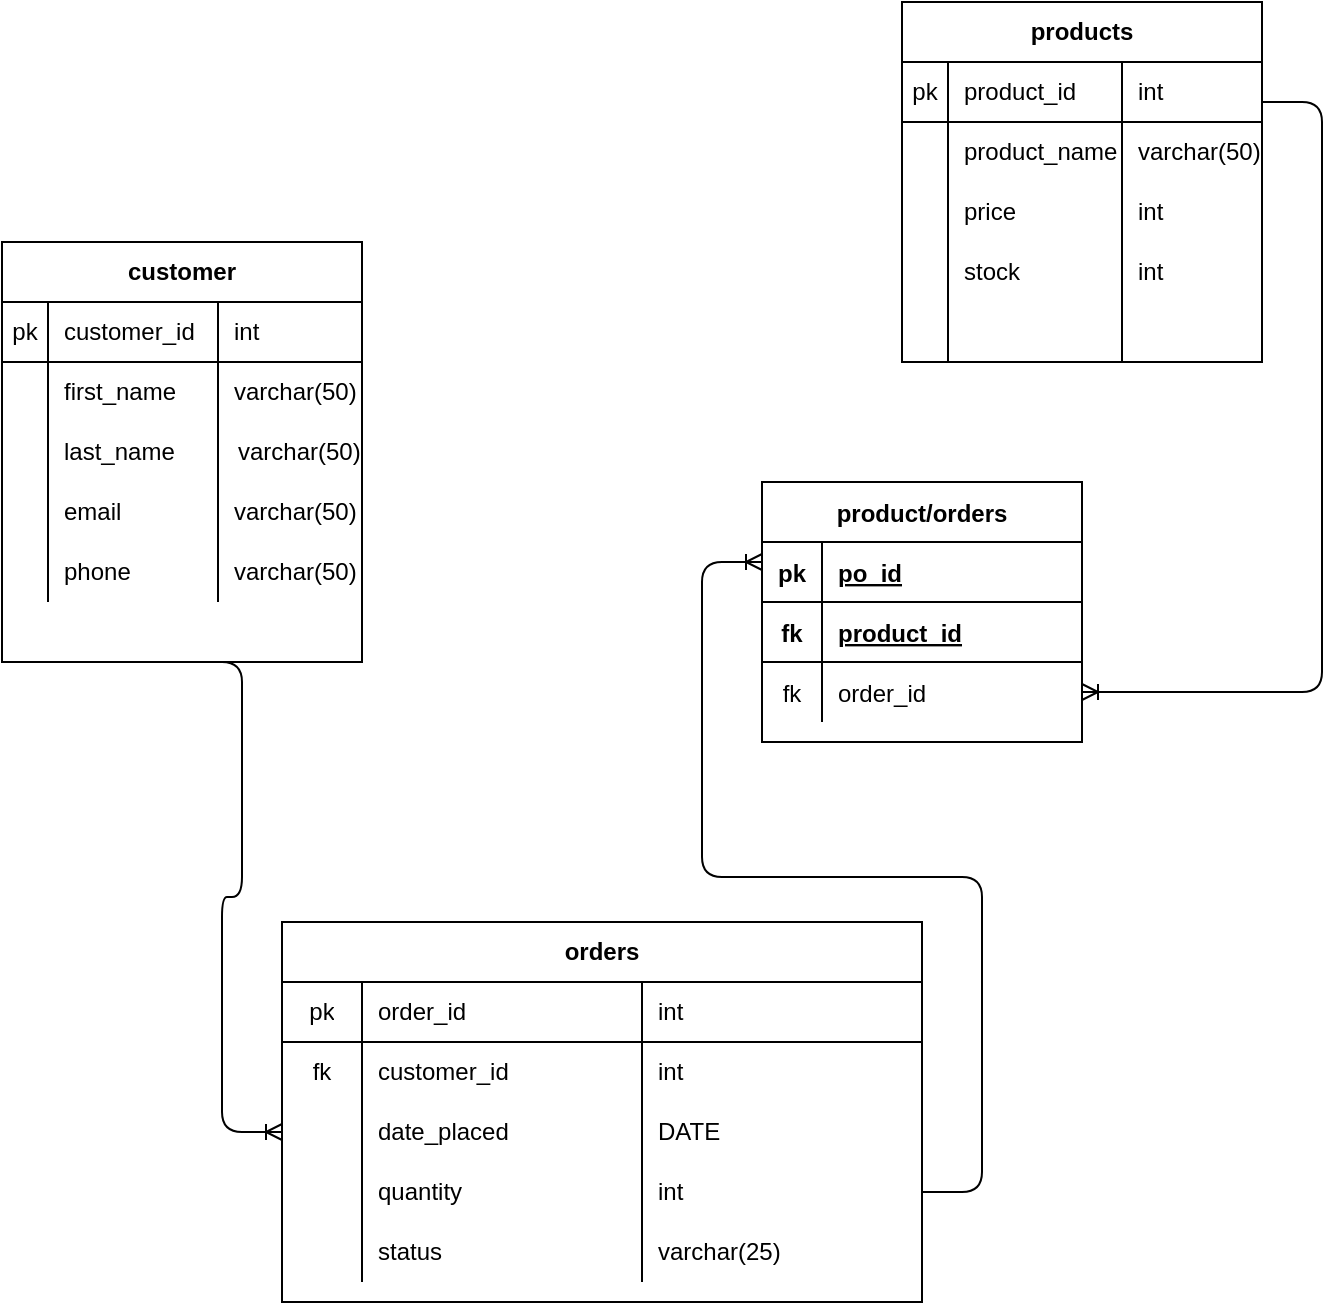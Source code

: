 <mxfile version="14.6.12" type="github">
  <diagram id="WdUzMKbhOJTNXHBL82K2" name="Page-1">
    <mxGraphModel dx="1422" dy="794" grid="1" gridSize="10" guides="1" tooltips="1" connect="1" arrows="1" fold="1" page="1" pageScale="1" pageWidth="850" pageHeight="1100" math="0" shadow="0">
      <root>
        <mxCell id="0" />
        <mxCell id="1" parent="0" />
        <mxCell id="PCMY5emXgMbDtx15MJKR-9" value="orders" style="shape=table;html=1;whiteSpace=wrap;startSize=30;container=1;collapsible=0;childLayout=tableLayout;fixedRows=1;rowLines=0;fontStyle=1;align=center;" parent="1" vertex="1">
          <mxGeometry x="180" y="530" width="320" height="190" as="geometry" />
        </mxCell>
        <mxCell id="PCMY5emXgMbDtx15MJKR-10" value="" style="shape=partialRectangle;html=1;whiteSpace=wrap;collapsible=0;dropTarget=0;pointerEvents=0;fillColor=none;top=0;left=0;bottom=1;right=0;points=[[0,0.5],[1,0.5]];portConstraint=eastwest;" parent="PCMY5emXgMbDtx15MJKR-9" vertex="1">
          <mxGeometry y="30" width="320" height="30" as="geometry" />
        </mxCell>
        <mxCell id="PCMY5emXgMbDtx15MJKR-11" value="pk" style="shape=partialRectangle;html=1;whiteSpace=wrap;connectable=0;fillColor=none;top=0;left=0;bottom=0;right=0;overflow=hidden;" parent="PCMY5emXgMbDtx15MJKR-10" vertex="1">
          <mxGeometry width="40" height="30" as="geometry" />
        </mxCell>
        <mxCell id="PCMY5emXgMbDtx15MJKR-12" value="order_id" style="shape=partialRectangle;html=1;whiteSpace=wrap;connectable=0;fillColor=none;top=0;left=0;bottom=0;right=0;align=left;spacingLeft=6;overflow=hidden;" parent="PCMY5emXgMbDtx15MJKR-10" vertex="1">
          <mxGeometry x="40" width="140" height="30" as="geometry" />
        </mxCell>
        <mxCell id="PCMY5emXgMbDtx15MJKR-66" value="int" style="shape=partialRectangle;html=1;whiteSpace=wrap;connectable=0;fillColor=none;top=0;left=0;bottom=0;right=0;align=left;spacingLeft=6;overflow=hidden;" parent="PCMY5emXgMbDtx15MJKR-10" vertex="1">
          <mxGeometry x="180" width="140" height="30" as="geometry" />
        </mxCell>
        <mxCell id="PCMY5emXgMbDtx15MJKR-16" value="" style="shape=partialRectangle;html=1;whiteSpace=wrap;collapsible=0;dropTarget=0;pointerEvents=0;fillColor=none;top=0;left=0;bottom=0;right=0;points=[[0,0.5],[1,0.5]];portConstraint=eastwest;" parent="PCMY5emXgMbDtx15MJKR-9" vertex="1">
          <mxGeometry y="60" width="320" height="30" as="geometry" />
        </mxCell>
        <mxCell id="PCMY5emXgMbDtx15MJKR-17" value="fk" style="shape=partialRectangle;html=1;whiteSpace=wrap;connectable=0;fillColor=none;top=0;left=0;bottom=0;right=0;overflow=hidden;" parent="PCMY5emXgMbDtx15MJKR-16" vertex="1">
          <mxGeometry width="40" height="30" as="geometry" />
        </mxCell>
        <mxCell id="PCMY5emXgMbDtx15MJKR-18" value="customer_id" style="shape=partialRectangle;html=1;whiteSpace=wrap;connectable=0;fillColor=none;top=0;left=0;bottom=0;right=0;align=left;spacingLeft=6;overflow=hidden;" parent="PCMY5emXgMbDtx15MJKR-16" vertex="1">
          <mxGeometry x="40" width="140" height="30" as="geometry" />
        </mxCell>
        <mxCell id="PCMY5emXgMbDtx15MJKR-68" value="int" style="shape=partialRectangle;html=1;whiteSpace=wrap;connectable=0;fillColor=none;top=0;left=0;bottom=0;right=0;align=left;spacingLeft=6;overflow=hidden;" parent="PCMY5emXgMbDtx15MJKR-16" vertex="1">
          <mxGeometry x="180" width="140" height="30" as="geometry" />
        </mxCell>
        <mxCell id="PCMY5emXgMbDtx15MJKR-48" style="shape=partialRectangle;html=1;whiteSpace=wrap;collapsible=0;dropTarget=0;pointerEvents=0;fillColor=none;top=0;left=0;bottom=0;right=0;points=[[0,0.5],[1,0.5]];portConstraint=eastwest;" parent="PCMY5emXgMbDtx15MJKR-9" vertex="1">
          <mxGeometry y="90" width="320" height="30" as="geometry" />
        </mxCell>
        <mxCell id="PCMY5emXgMbDtx15MJKR-49" style="shape=partialRectangle;html=1;whiteSpace=wrap;connectable=0;fillColor=none;top=0;left=0;bottom=0;right=0;overflow=hidden;" parent="PCMY5emXgMbDtx15MJKR-48" vertex="1">
          <mxGeometry width="40" height="30" as="geometry" />
        </mxCell>
        <mxCell id="PCMY5emXgMbDtx15MJKR-50" value="date_placed" style="shape=partialRectangle;html=1;whiteSpace=wrap;connectable=0;fillColor=none;top=0;left=0;bottom=0;right=0;align=left;spacingLeft=6;overflow=hidden;" parent="PCMY5emXgMbDtx15MJKR-48" vertex="1">
          <mxGeometry x="40" width="140" height="30" as="geometry" />
        </mxCell>
        <mxCell id="PCMY5emXgMbDtx15MJKR-69" value="DATE" style="shape=partialRectangle;html=1;whiteSpace=wrap;connectable=0;fillColor=none;top=0;left=0;bottom=0;right=0;align=left;spacingLeft=6;overflow=hidden;" parent="PCMY5emXgMbDtx15MJKR-48" vertex="1">
          <mxGeometry x="180" width="140" height="30" as="geometry" />
        </mxCell>
        <mxCell id="PCMY5emXgMbDtx15MJKR-45" style="shape=partialRectangle;html=1;whiteSpace=wrap;collapsible=0;dropTarget=0;pointerEvents=0;fillColor=none;top=0;left=0;bottom=0;right=0;points=[[0,0.5],[1,0.5]];portConstraint=eastwest;" parent="PCMY5emXgMbDtx15MJKR-9" vertex="1">
          <mxGeometry y="120" width="320" height="30" as="geometry" />
        </mxCell>
        <mxCell id="PCMY5emXgMbDtx15MJKR-46" style="shape=partialRectangle;html=1;whiteSpace=wrap;connectable=0;fillColor=none;top=0;left=0;bottom=0;right=0;overflow=hidden;" parent="PCMY5emXgMbDtx15MJKR-45" vertex="1">
          <mxGeometry width="40" height="30" as="geometry" />
        </mxCell>
        <mxCell id="PCMY5emXgMbDtx15MJKR-47" value="quantity" style="shape=partialRectangle;html=1;whiteSpace=wrap;connectable=0;fillColor=none;top=0;left=0;bottom=0;right=0;align=left;spacingLeft=6;overflow=hidden;" parent="PCMY5emXgMbDtx15MJKR-45" vertex="1">
          <mxGeometry x="40" width="140" height="30" as="geometry" />
        </mxCell>
        <mxCell id="PCMY5emXgMbDtx15MJKR-70" value="int" style="shape=partialRectangle;html=1;whiteSpace=wrap;connectable=0;fillColor=none;top=0;left=0;bottom=0;right=0;align=left;spacingLeft=6;overflow=hidden;" parent="PCMY5emXgMbDtx15MJKR-45" vertex="1">
          <mxGeometry x="180" width="140" height="30" as="geometry" />
        </mxCell>
        <mxCell id="PCMY5emXgMbDtx15MJKR-74" style="shape=partialRectangle;html=1;whiteSpace=wrap;collapsible=0;dropTarget=0;pointerEvents=0;fillColor=none;top=0;left=0;bottom=0;right=0;points=[[0,0.5],[1,0.5]];portConstraint=eastwest;" parent="PCMY5emXgMbDtx15MJKR-9" vertex="1">
          <mxGeometry y="150" width="320" height="30" as="geometry" />
        </mxCell>
        <mxCell id="PCMY5emXgMbDtx15MJKR-75" style="shape=partialRectangle;html=1;whiteSpace=wrap;connectable=0;fillColor=none;top=0;left=0;bottom=0;right=0;overflow=hidden;" parent="PCMY5emXgMbDtx15MJKR-74" vertex="1">
          <mxGeometry width="40" height="30" as="geometry" />
        </mxCell>
        <mxCell id="PCMY5emXgMbDtx15MJKR-76" value="status" style="shape=partialRectangle;html=1;whiteSpace=wrap;connectable=0;fillColor=none;top=0;left=0;bottom=0;right=0;align=left;spacingLeft=6;overflow=hidden;" parent="PCMY5emXgMbDtx15MJKR-74" vertex="1">
          <mxGeometry x="40" width="140" height="30" as="geometry" />
        </mxCell>
        <mxCell id="PCMY5emXgMbDtx15MJKR-77" value="&lt;span&gt;varchar(25)&lt;/span&gt;" style="shape=partialRectangle;html=1;whiteSpace=wrap;connectable=0;fillColor=none;top=0;left=0;bottom=0;right=0;align=left;spacingLeft=6;overflow=hidden;" parent="PCMY5emXgMbDtx15MJKR-74" vertex="1">
          <mxGeometry x="180" width="140" height="30" as="geometry" />
        </mxCell>
        <mxCell id="PCMY5emXgMbDtx15MJKR-19" value="customer" style="shape=table;html=1;whiteSpace=wrap;startSize=30;container=1;collapsible=0;childLayout=tableLayout;fixedRows=1;rowLines=0;fontStyle=1;align=center;" parent="1" vertex="1">
          <mxGeometry x="40" y="190" width="180" height="210" as="geometry" />
        </mxCell>
        <mxCell id="PCMY5emXgMbDtx15MJKR-20" value="" style="shape=partialRectangle;html=1;whiteSpace=wrap;collapsible=0;dropTarget=0;pointerEvents=0;fillColor=none;top=0;left=0;bottom=1;right=0;points=[[0,0.5],[1,0.5]];portConstraint=eastwest;" parent="PCMY5emXgMbDtx15MJKR-19" vertex="1">
          <mxGeometry y="30" width="180" height="30" as="geometry" />
        </mxCell>
        <mxCell id="PCMY5emXgMbDtx15MJKR-21" value="pk" style="shape=partialRectangle;html=1;whiteSpace=wrap;connectable=0;fillColor=none;top=0;left=0;bottom=0;right=0;overflow=hidden;" parent="PCMY5emXgMbDtx15MJKR-20" vertex="1">
          <mxGeometry width="23" height="30" as="geometry" />
        </mxCell>
        <mxCell id="PCMY5emXgMbDtx15MJKR-22" value="customer_id" style="shape=partialRectangle;html=1;whiteSpace=wrap;connectable=0;fillColor=none;top=0;left=0;bottom=0;right=0;align=left;spacingLeft=6;overflow=hidden;" parent="PCMY5emXgMbDtx15MJKR-20" vertex="1">
          <mxGeometry x="23" width="85" height="30" as="geometry" />
        </mxCell>
        <mxCell id="PCMY5emXgMbDtx15MJKR-59" value="int" style="shape=partialRectangle;html=1;whiteSpace=wrap;connectable=0;fillColor=none;top=0;left=0;bottom=0;right=0;align=left;spacingLeft=6;overflow=hidden;" parent="PCMY5emXgMbDtx15MJKR-20" vertex="1">
          <mxGeometry x="108" width="72" height="30" as="geometry" />
        </mxCell>
        <mxCell id="PCMY5emXgMbDtx15MJKR-23" value="" style="shape=partialRectangle;html=1;whiteSpace=wrap;collapsible=0;dropTarget=0;pointerEvents=0;fillColor=none;top=0;left=0;bottom=0;right=0;points=[[0,0.5],[1,0.5]];portConstraint=eastwest;" parent="PCMY5emXgMbDtx15MJKR-19" vertex="1">
          <mxGeometry y="60" width="180" height="30" as="geometry" />
        </mxCell>
        <mxCell id="PCMY5emXgMbDtx15MJKR-24" value="" style="shape=partialRectangle;html=1;whiteSpace=wrap;connectable=0;fillColor=none;top=0;left=0;bottom=0;right=0;overflow=hidden;" parent="PCMY5emXgMbDtx15MJKR-23" vertex="1">
          <mxGeometry width="23" height="30" as="geometry" />
        </mxCell>
        <mxCell id="PCMY5emXgMbDtx15MJKR-25" value="first_name" style="shape=partialRectangle;html=1;whiteSpace=wrap;connectable=0;fillColor=none;top=0;left=0;bottom=0;right=0;align=left;spacingLeft=6;overflow=hidden;" parent="PCMY5emXgMbDtx15MJKR-23" vertex="1">
          <mxGeometry x="23" width="85" height="30" as="geometry" />
        </mxCell>
        <mxCell id="PCMY5emXgMbDtx15MJKR-60" value="varchar(50)" style="shape=partialRectangle;html=1;whiteSpace=wrap;connectable=0;fillColor=none;top=0;left=0;bottom=0;right=0;align=left;spacingLeft=6;overflow=hidden;" parent="PCMY5emXgMbDtx15MJKR-23" vertex="1">
          <mxGeometry x="108" width="72" height="30" as="geometry" />
        </mxCell>
        <mxCell id="PCMY5emXgMbDtx15MJKR-26" value="" style="shape=partialRectangle;html=1;whiteSpace=wrap;collapsible=0;dropTarget=0;pointerEvents=0;fillColor=none;top=0;left=0;bottom=0;right=0;points=[[0,0.5],[1,0.5]];portConstraint=eastwest;" parent="PCMY5emXgMbDtx15MJKR-19" vertex="1">
          <mxGeometry y="90" width="180" height="30" as="geometry" />
        </mxCell>
        <mxCell id="PCMY5emXgMbDtx15MJKR-27" value="" style="shape=partialRectangle;html=1;whiteSpace=wrap;connectable=0;fillColor=none;top=0;left=0;bottom=0;right=0;overflow=hidden;" parent="PCMY5emXgMbDtx15MJKR-26" vertex="1">
          <mxGeometry width="23" height="30" as="geometry" />
        </mxCell>
        <mxCell id="PCMY5emXgMbDtx15MJKR-28" value="last_name" style="shape=partialRectangle;html=1;whiteSpace=wrap;connectable=0;fillColor=none;top=0;left=0;bottom=0;right=0;align=left;spacingLeft=6;overflow=hidden;" parent="PCMY5emXgMbDtx15MJKR-26" vertex="1">
          <mxGeometry x="23" width="85" height="30" as="geometry" />
        </mxCell>
        <mxCell id="PCMY5emXgMbDtx15MJKR-61" style="shape=partialRectangle;html=1;whiteSpace=wrap;connectable=0;fillColor=none;top=0;left=0;bottom=0;right=0;align=left;spacingLeft=6;overflow=hidden;" parent="PCMY5emXgMbDtx15MJKR-26" vertex="1">
          <mxGeometry x="108" width="72" height="30" as="geometry" />
        </mxCell>
        <mxCell id="PCMY5emXgMbDtx15MJKR-56" style="shape=partialRectangle;html=1;whiteSpace=wrap;collapsible=0;dropTarget=0;pointerEvents=0;fillColor=none;top=0;left=0;bottom=0;right=0;points=[[0,0.5],[1,0.5]];portConstraint=eastwest;" parent="PCMY5emXgMbDtx15MJKR-19" vertex="1">
          <mxGeometry y="120" width="180" height="30" as="geometry" />
        </mxCell>
        <mxCell id="PCMY5emXgMbDtx15MJKR-57" style="shape=partialRectangle;html=1;whiteSpace=wrap;connectable=0;fillColor=none;top=0;left=0;bottom=0;right=0;overflow=hidden;" parent="PCMY5emXgMbDtx15MJKR-56" vertex="1">
          <mxGeometry width="23" height="30" as="geometry" />
        </mxCell>
        <mxCell id="PCMY5emXgMbDtx15MJKR-58" value="email" style="shape=partialRectangle;html=1;whiteSpace=wrap;connectable=0;fillColor=none;top=0;left=0;bottom=0;right=0;align=left;spacingLeft=6;overflow=hidden;" parent="PCMY5emXgMbDtx15MJKR-56" vertex="1">
          <mxGeometry x="23" width="85" height="30" as="geometry" />
        </mxCell>
        <mxCell id="PCMY5emXgMbDtx15MJKR-62" value="&lt;span&gt;varchar(50)&lt;/span&gt;" style="shape=partialRectangle;html=1;whiteSpace=wrap;connectable=0;fillColor=none;top=0;left=0;bottom=0;right=0;align=left;spacingLeft=6;overflow=hidden;" parent="PCMY5emXgMbDtx15MJKR-56" vertex="1">
          <mxGeometry x="108" width="72" height="30" as="geometry" />
        </mxCell>
        <mxCell id="PCMY5emXgMbDtx15MJKR-53" style="shape=partialRectangle;html=1;whiteSpace=wrap;collapsible=0;dropTarget=0;pointerEvents=0;fillColor=none;top=0;left=0;bottom=0;right=0;points=[[0,0.5],[1,0.5]];portConstraint=eastwest;" parent="PCMY5emXgMbDtx15MJKR-19" vertex="1">
          <mxGeometry y="150" width="180" height="30" as="geometry" />
        </mxCell>
        <mxCell id="PCMY5emXgMbDtx15MJKR-54" style="shape=partialRectangle;html=1;whiteSpace=wrap;connectable=0;fillColor=none;top=0;left=0;bottom=0;right=0;overflow=hidden;" parent="PCMY5emXgMbDtx15MJKR-53" vertex="1">
          <mxGeometry width="23" height="30" as="geometry" />
        </mxCell>
        <mxCell id="PCMY5emXgMbDtx15MJKR-55" value="phone" style="shape=partialRectangle;html=1;whiteSpace=wrap;connectable=0;fillColor=none;top=0;left=0;bottom=0;right=0;align=left;spacingLeft=6;overflow=hidden;" parent="PCMY5emXgMbDtx15MJKR-53" vertex="1">
          <mxGeometry x="23" width="85" height="30" as="geometry" />
        </mxCell>
        <mxCell id="PCMY5emXgMbDtx15MJKR-63" value="&lt;span&gt;varchar(50)&lt;/span&gt;" style="shape=partialRectangle;html=1;whiteSpace=wrap;connectable=0;fillColor=none;top=0;left=0;bottom=0;right=0;align=left;spacingLeft=6;overflow=hidden;" parent="PCMY5emXgMbDtx15MJKR-53" vertex="1">
          <mxGeometry x="108" width="72" height="30" as="geometry" />
        </mxCell>
        <mxCell id="PCMY5emXgMbDtx15MJKR-29" value="products" style="shape=table;html=1;whiteSpace=wrap;startSize=30;container=1;collapsible=0;childLayout=tableLayout;fixedRows=1;rowLines=0;fontStyle=1;align=center;" parent="1" vertex="1">
          <mxGeometry x="490" y="70" width="180" height="180" as="geometry" />
        </mxCell>
        <mxCell id="PCMY5emXgMbDtx15MJKR-30" value="" style="shape=partialRectangle;html=1;whiteSpace=wrap;collapsible=0;dropTarget=0;pointerEvents=0;fillColor=none;top=0;left=0;bottom=1;right=0;points=[[0,0.5],[1,0.5]];portConstraint=eastwest;" parent="PCMY5emXgMbDtx15MJKR-29" vertex="1">
          <mxGeometry y="30" width="180" height="30" as="geometry" />
        </mxCell>
        <mxCell id="PCMY5emXgMbDtx15MJKR-31" value="pk" style="shape=partialRectangle;html=1;whiteSpace=wrap;connectable=0;fillColor=none;top=0;left=0;bottom=0;right=0;overflow=hidden;" parent="PCMY5emXgMbDtx15MJKR-30" vertex="1">
          <mxGeometry width="23" height="30" as="geometry" />
        </mxCell>
        <mxCell id="PCMY5emXgMbDtx15MJKR-32" value="product_id" style="shape=partialRectangle;html=1;whiteSpace=wrap;connectable=0;fillColor=none;top=0;left=0;bottom=0;right=0;align=left;spacingLeft=6;overflow=hidden;" parent="PCMY5emXgMbDtx15MJKR-30" vertex="1">
          <mxGeometry x="23" width="87" height="30" as="geometry" />
        </mxCell>
        <mxCell id="PCMY5emXgMbDtx15MJKR-71" value="int" style="shape=partialRectangle;html=1;whiteSpace=wrap;connectable=0;fillColor=none;top=0;left=0;bottom=0;right=0;align=left;spacingLeft=6;overflow=hidden;" parent="PCMY5emXgMbDtx15MJKR-30" vertex="1">
          <mxGeometry x="110" width="70" height="30" as="geometry" />
        </mxCell>
        <mxCell id="PCMY5emXgMbDtx15MJKR-33" value="" style="shape=partialRectangle;html=1;whiteSpace=wrap;collapsible=0;dropTarget=0;pointerEvents=0;fillColor=none;top=0;left=0;bottom=0;right=0;points=[[0,0.5],[1,0.5]];portConstraint=eastwest;" parent="PCMY5emXgMbDtx15MJKR-29" vertex="1">
          <mxGeometry y="60" width="180" height="30" as="geometry" />
        </mxCell>
        <mxCell id="PCMY5emXgMbDtx15MJKR-34" value="" style="shape=partialRectangle;html=1;whiteSpace=wrap;connectable=0;fillColor=none;top=0;left=0;bottom=0;right=0;overflow=hidden;" parent="PCMY5emXgMbDtx15MJKR-33" vertex="1">
          <mxGeometry width="23" height="30" as="geometry" />
        </mxCell>
        <mxCell id="PCMY5emXgMbDtx15MJKR-35" value="product_name" style="shape=partialRectangle;html=1;whiteSpace=wrap;connectable=0;fillColor=none;top=0;left=0;bottom=0;right=0;align=left;spacingLeft=6;overflow=hidden;" parent="PCMY5emXgMbDtx15MJKR-33" vertex="1">
          <mxGeometry x="23" width="87" height="30" as="geometry" />
        </mxCell>
        <mxCell id="PCMY5emXgMbDtx15MJKR-72" value="&lt;span&gt;varchar(50)&lt;/span&gt;" style="shape=partialRectangle;html=1;whiteSpace=wrap;connectable=0;fillColor=none;top=0;left=0;bottom=0;right=0;align=left;spacingLeft=6;overflow=hidden;" parent="PCMY5emXgMbDtx15MJKR-33" vertex="1">
          <mxGeometry x="110" width="70" height="30" as="geometry" />
        </mxCell>
        <mxCell id="PCMY5emXgMbDtx15MJKR-36" value="" style="shape=partialRectangle;html=1;whiteSpace=wrap;collapsible=0;dropTarget=0;pointerEvents=0;fillColor=none;top=0;left=0;bottom=0;right=0;points=[[0,0.5],[1,0.5]];portConstraint=eastwest;" parent="PCMY5emXgMbDtx15MJKR-29" vertex="1">
          <mxGeometry y="90" width="180" height="30" as="geometry" />
        </mxCell>
        <mxCell id="PCMY5emXgMbDtx15MJKR-37" value="" style="shape=partialRectangle;html=1;whiteSpace=wrap;connectable=0;fillColor=none;top=0;left=0;bottom=0;right=0;overflow=hidden;" parent="PCMY5emXgMbDtx15MJKR-36" vertex="1">
          <mxGeometry width="23" height="30" as="geometry" />
        </mxCell>
        <mxCell id="PCMY5emXgMbDtx15MJKR-38" value="price" style="shape=partialRectangle;html=1;whiteSpace=wrap;connectable=0;fillColor=none;top=0;left=0;bottom=0;right=0;align=left;spacingLeft=6;overflow=hidden;" parent="PCMY5emXgMbDtx15MJKR-36" vertex="1">
          <mxGeometry x="23" width="87" height="30" as="geometry" />
        </mxCell>
        <mxCell id="PCMY5emXgMbDtx15MJKR-73" value="int" style="shape=partialRectangle;html=1;whiteSpace=wrap;connectable=0;fillColor=none;top=0;left=0;bottom=0;right=0;align=left;spacingLeft=6;overflow=hidden;" parent="PCMY5emXgMbDtx15MJKR-36" vertex="1">
          <mxGeometry x="110" width="70" height="30" as="geometry" />
        </mxCell>
        <mxCell id="PCMY5emXgMbDtx15MJKR-78" style="shape=partialRectangle;html=1;whiteSpace=wrap;collapsible=0;dropTarget=0;pointerEvents=0;fillColor=none;top=0;left=0;bottom=0;right=0;points=[[0,0.5],[1,0.5]];portConstraint=eastwest;" parent="PCMY5emXgMbDtx15MJKR-29" vertex="1">
          <mxGeometry y="120" width="180" height="30" as="geometry" />
        </mxCell>
        <mxCell id="PCMY5emXgMbDtx15MJKR-79" style="shape=partialRectangle;html=1;whiteSpace=wrap;connectable=0;fillColor=none;top=0;left=0;bottom=0;right=0;overflow=hidden;" parent="PCMY5emXgMbDtx15MJKR-78" vertex="1">
          <mxGeometry width="23" height="30" as="geometry" />
        </mxCell>
        <mxCell id="PCMY5emXgMbDtx15MJKR-80" value="stock" style="shape=partialRectangle;html=1;whiteSpace=wrap;connectable=0;fillColor=none;top=0;left=0;bottom=0;right=0;align=left;spacingLeft=6;overflow=hidden;" parent="PCMY5emXgMbDtx15MJKR-78" vertex="1">
          <mxGeometry x="23" width="87" height="30" as="geometry" />
        </mxCell>
        <mxCell id="PCMY5emXgMbDtx15MJKR-81" value="int" style="shape=partialRectangle;html=1;whiteSpace=wrap;connectable=0;fillColor=none;top=0;left=0;bottom=0;right=0;align=left;spacingLeft=6;overflow=hidden;" parent="PCMY5emXgMbDtx15MJKR-78" vertex="1">
          <mxGeometry x="110" width="70" height="30" as="geometry" />
        </mxCell>
        <mxCell id="PCMY5emXgMbDtx15MJKR-82" style="shape=partialRectangle;html=1;whiteSpace=wrap;collapsible=0;dropTarget=0;pointerEvents=0;fillColor=none;top=0;left=0;bottom=0;right=0;points=[[0,0.5],[1,0.5]];portConstraint=eastwest;" parent="PCMY5emXgMbDtx15MJKR-29" vertex="1">
          <mxGeometry y="150" width="180" height="30" as="geometry" />
        </mxCell>
        <mxCell id="PCMY5emXgMbDtx15MJKR-83" style="shape=partialRectangle;html=1;whiteSpace=wrap;connectable=0;fillColor=none;top=0;left=0;bottom=0;right=0;overflow=hidden;" parent="PCMY5emXgMbDtx15MJKR-82" vertex="1">
          <mxGeometry width="23" height="30" as="geometry" />
        </mxCell>
        <mxCell id="PCMY5emXgMbDtx15MJKR-84" style="shape=partialRectangle;html=1;whiteSpace=wrap;connectable=0;fillColor=none;top=0;left=0;bottom=0;right=0;align=left;spacingLeft=6;overflow=hidden;" parent="PCMY5emXgMbDtx15MJKR-82" vertex="1">
          <mxGeometry x="23" width="87" height="30" as="geometry" />
        </mxCell>
        <mxCell id="PCMY5emXgMbDtx15MJKR-85" style="shape=partialRectangle;html=1;whiteSpace=wrap;connectable=0;fillColor=none;top=0;left=0;bottom=0;right=0;align=left;spacingLeft=6;overflow=hidden;" parent="PCMY5emXgMbDtx15MJKR-82" vertex="1">
          <mxGeometry x="110" width="70" height="30" as="geometry" />
        </mxCell>
        <mxCell id="PCMY5emXgMbDtx15MJKR-64" value="&lt;span&gt;varchar(50)&lt;/span&gt;" style="shape=partialRectangle;html=1;whiteSpace=wrap;connectable=0;fillColor=none;top=0;left=0;bottom=0;right=0;align=left;spacingLeft=6;overflow=hidden;" parent="1" vertex="1">
          <mxGeometry x="150" y="280" width="109" height="30" as="geometry" />
        </mxCell>
        <mxCell id="PCMY5emXgMbDtx15MJKR-87" value="product/orders" style="shape=table;startSize=30;container=1;collapsible=1;childLayout=tableLayout;fixedRows=1;rowLines=0;fontStyle=1;align=center;resizeLast=1;" parent="1" vertex="1">
          <mxGeometry x="420" y="310" width="160" height="130" as="geometry" />
        </mxCell>
        <mxCell id="5Cq2GWnF1OkZhbOL7Zd1-1" style="shape=partialRectangle;collapsible=0;dropTarget=0;pointerEvents=0;fillColor=none;top=0;left=0;bottom=1;right=0;points=[[0,0.5],[1,0.5]];portConstraint=eastwest;" vertex="1" parent="PCMY5emXgMbDtx15MJKR-87">
          <mxGeometry y="30" width="160" height="30" as="geometry" />
        </mxCell>
        <mxCell id="5Cq2GWnF1OkZhbOL7Zd1-2" value="pk" style="shape=partialRectangle;connectable=0;fillColor=none;top=0;left=0;bottom=0;right=0;fontStyle=1;overflow=hidden;" vertex="1" parent="5Cq2GWnF1OkZhbOL7Zd1-1">
          <mxGeometry width="30" height="30" as="geometry" />
        </mxCell>
        <mxCell id="5Cq2GWnF1OkZhbOL7Zd1-3" value="po_id" style="shape=partialRectangle;connectable=0;fillColor=none;top=0;left=0;bottom=0;right=0;align=left;spacingLeft=6;fontStyle=5;overflow=hidden;" vertex="1" parent="5Cq2GWnF1OkZhbOL7Zd1-1">
          <mxGeometry x="30" width="130" height="30" as="geometry" />
        </mxCell>
        <mxCell id="PCMY5emXgMbDtx15MJKR-88" value="" style="shape=partialRectangle;collapsible=0;dropTarget=0;pointerEvents=0;fillColor=none;top=0;left=0;bottom=1;right=0;points=[[0,0.5],[1,0.5]];portConstraint=eastwest;" parent="PCMY5emXgMbDtx15MJKR-87" vertex="1">
          <mxGeometry y="60" width="160" height="30" as="geometry" />
        </mxCell>
        <mxCell id="PCMY5emXgMbDtx15MJKR-89" value="fk" style="shape=partialRectangle;connectable=0;fillColor=none;top=0;left=0;bottom=0;right=0;fontStyle=1;overflow=hidden;" parent="PCMY5emXgMbDtx15MJKR-88" vertex="1">
          <mxGeometry width="30" height="30" as="geometry" />
        </mxCell>
        <mxCell id="PCMY5emXgMbDtx15MJKR-90" value="product_id" style="shape=partialRectangle;connectable=0;fillColor=none;top=0;left=0;bottom=0;right=0;align=left;spacingLeft=6;fontStyle=5;overflow=hidden;" parent="PCMY5emXgMbDtx15MJKR-88" vertex="1">
          <mxGeometry x="30" width="130" height="30" as="geometry" />
        </mxCell>
        <mxCell id="PCMY5emXgMbDtx15MJKR-91" value="" style="shape=partialRectangle;collapsible=0;dropTarget=0;pointerEvents=0;fillColor=none;top=0;left=0;bottom=0;right=0;points=[[0,0.5],[1,0.5]];portConstraint=eastwest;" parent="PCMY5emXgMbDtx15MJKR-87" vertex="1">
          <mxGeometry y="90" width="160" height="30" as="geometry" />
        </mxCell>
        <mxCell id="PCMY5emXgMbDtx15MJKR-92" value="fk" style="shape=partialRectangle;connectable=0;fillColor=none;top=0;left=0;bottom=0;right=0;editable=1;overflow=hidden;" parent="PCMY5emXgMbDtx15MJKR-91" vertex="1">
          <mxGeometry width="30" height="30" as="geometry" />
        </mxCell>
        <mxCell id="PCMY5emXgMbDtx15MJKR-93" value="order_id" style="shape=partialRectangle;connectable=0;fillColor=none;top=0;left=0;bottom=0;right=0;align=left;spacingLeft=6;overflow=hidden;" parent="PCMY5emXgMbDtx15MJKR-91" vertex="1">
          <mxGeometry x="30" width="130" height="30" as="geometry" />
        </mxCell>
        <mxCell id="PCMY5emXgMbDtx15MJKR-100" value="" style="edgeStyle=entityRelationEdgeStyle;fontSize=12;html=1;endArrow=ERoneToMany;entryX=1;entryY=0.5;entryDx=0;entryDy=0;" parent="1" target="PCMY5emXgMbDtx15MJKR-91" edge="1">
          <mxGeometry width="100" height="100" relative="1" as="geometry">
            <mxPoint x="670" y="120" as="sourcePoint" />
            <mxPoint x="510" y="260" as="targetPoint" />
          </mxGeometry>
        </mxCell>
        <mxCell id="PCMY5emXgMbDtx15MJKR-101" value="" style="edgeStyle=entityRelationEdgeStyle;fontSize=12;html=1;endArrow=ERoneToMany;exitX=1;exitY=0.5;exitDx=0;exitDy=0;" parent="1" source="PCMY5emXgMbDtx15MJKR-45" edge="1">
          <mxGeometry width="100" height="100" relative="1" as="geometry">
            <mxPoint x="640" y="690" as="sourcePoint" />
            <mxPoint x="420" y="350" as="targetPoint" />
          </mxGeometry>
        </mxCell>
        <mxCell id="iGFVMEkFKEMKLZaRlnec-2" value="" style="edgeStyle=entityRelationEdgeStyle;fontSize=12;html=1;endArrow=ERoneToMany;exitX=0.5;exitY=1;exitDx=0;exitDy=0;entryX=0;entryY=0.5;entryDx=0;entryDy=0;" parent="1" source="PCMY5emXgMbDtx15MJKR-19" target="PCMY5emXgMbDtx15MJKR-48" edge="1">
          <mxGeometry width="100" height="100" relative="1" as="geometry">
            <mxPoint x="370" y="470" as="sourcePoint" />
            <mxPoint x="470" y="370" as="targetPoint" />
          </mxGeometry>
        </mxCell>
      </root>
    </mxGraphModel>
  </diagram>
</mxfile>
